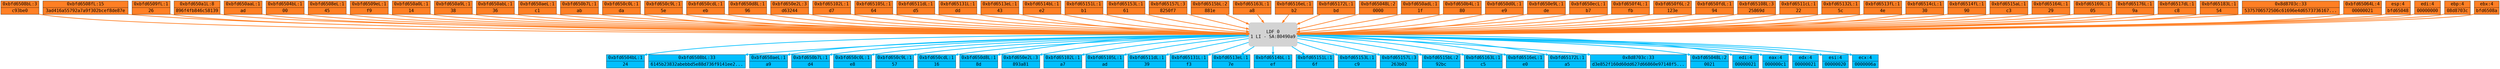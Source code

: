 digraph G {
	graph [bb="0,0,11107,306"];
	node [label="\N"];
	0	 [color=lightgrey,
		fontname=Consolas,
		fontsize=20,
		height=1.5139,
		label="LDF 0\n1 LI - SA:80490a9",
		pos="5661,153",
		shape=Mrecord,
		style=filled,
		width=3];
	59	 [fillcolor=deepskyblue1,
		fontname=Consolas,
		fontsize=20,
		height=0.84722,
		label="{0xbfd6504bL:1 | 24 }",
		pos="2777,31",
		rects="2692.5,31,2861.5,61 2692.5,1,2861.5,31",
		shape=record,
		style=filled,
		width=2.3403];
	0 -> 59	 [color=deepskyblue1,
		penwidth=3,
		pos="e,2861.5,60.163 5553,152.5 5108.8,153.93 3421.3,153.23 2871.5,61.857"];
	60	 [fillcolor=deepskyblue1,
		fontname=Consolas,
		fontsize=20,
		height=0.84722,
		label="{0xbfd6508bL:33 | 6145b23832abebbd5e88d736f9141ee2... }",
		pos="3100,31",
		rects="2880,31,3320,61 2880,1,3320,31",
		shape=record,
		style=filled,
		width=6.1111];
	0 -> 60	 [color=deepskyblue1,
		penwidth=3,
		pos="e,3318.8,61.013 5552.7,151.32 5220.2,148.49 4184.5,134.08 3330,62 3329.7,61.971 3329.3,61.941 3329,61.912"];
	61	 [fillcolor=deepskyblue1,
		fontname=Consolas,
		fontsize=20,
		height=0.84722,
		label="{0xbfd650aeL:1 | a9 }",
		pos="3423,31",
		rects="3338.5,31,3507.5,61 3338.5,1,3507.5,31",
		shape=record,
		style=filled,
		width=2.3403];
	0 -> 61	 [color=deepskyblue1,
		penwidth=3,
		pos="e,3507.5,60.124 5553,151.27 5178.2,148.14 3934.7,132.7 3517.5,61.861"];
	62	 [fillcolor=deepskyblue1,
		fontname=Consolas,
		fontsize=20,
		height=0.84722,
		label="{0xbfd650b7L:1 | d4 }",
		pos="3610,31",
		rects="3525.5,31,3694.5,61 3525.5,1,3694.5,31",
		shape=record,
		style=filled,
		width=2.3403];
	0 -> 62	 [color=deepskyblue1,
		penwidth=3,
		pos="e,3694.5,60.108 5552.9,150.76 5200.1,146.15 4083.3,126.81 3704.4,61.847"];
	63	 [fillcolor=deepskyblue1,
		fontname=Consolas,
		fontsize=20,
		height=0.84722,
		label="{0xbfd650c0L:1 | e8 }",
		pos="3796,31",
		rects="3712.5,31,3879.5,61 3712.5,1,3879.5,31",
		shape=record,
		style=filled,
		width=2.3125];
	0 -> 63	 [color=deepskyblue1,
		penwidth=3,
		pos="e,3879.6,60.091 5552.8,150.2 5222.6,144.14 4230.5,121.49 3889.5,61.866"];
	64	 [fillcolor=deepskyblue1,
		fontname=Consolas,
		fontsize=20,
		height=0.84722,
		label="{0xbfd650c9L:1 | 57 }",
		pos="3981,31",
		rects="3897.5,31,4064.5,61 3897.5,1,4064.5,31",
		shape=record,
		style=filled,
		width=2.3125];
	0 -> 64	 [color=deepskyblue1,
		penwidth=3,
		pos="e,4064.6,60.067 5552.7,149.46 5246.7,141.71 4378.5,115.68 4074.8,61.91"];
	65	 [fillcolor=deepskyblue1,
		fontname=Consolas,
		fontsize=20,
		height=0.84722,
		label="{0xbfd650cdL:1 | 16 }",
		pos="4166,31",
		rects="4082.5,31,4249.5,61 4082.5,1,4249.5,31",
		shape=record,
		style=filled,
		width=2.3125];
	0 -> 65	 [color=deepskyblue1,
		penwidth=3,
		pos="e,4249.7,60.037 5552.8,148.52 5272.4,138.96 4526,109.89 4259.7,61.898"];
	66	 [fillcolor=deepskyblue1,
		fontname=Consolas,
		fontsize=20,
		height=0.84722,
		label="{0xbfd650d8L:1 | 8d }",
		pos="4352,31",
		rects="4267.5,31,4436.5,61 4267.5,1,4436.5,31",
		shape=record,
		style=filled,
		width=2.3403];
	0 -> 66	 [color=deepskyblue1,
		penwidth=3,
		pos="e,4436.6,59.996 5552.6,152.46 5340.6,151.51 4856.7,140.26 4446.5,61.918"];
	67	 [fillcolor=deepskyblue1,
		fontname=Consolas,
		fontsize=20,
		height=0.84722,
		label="{0xbfd650e2L:3 | 893a81 }",
		pos="4539,31",
		rects="4454.5,31,4623.5,61 4454.5,1,4623.5,31",
		shape=record,
		style=filled,
		width=2.3403];
	0 -> 67	 [color=deepskyblue1,
		penwidth=3,
		pos="e,4623.6,59.942 5553,150.38 5366.3,145.87 4971.7,128.77 4633.6,61.934"];
	68	 [fillcolor=deepskyblue1,
		fontname=Consolas,
		fontsize=20,
		height=0.84722,
		label="{0xbfd65102L:1 | a7 }",
		pos="4726,31",
		rects="4641.5,31,4810.5,61 4641.5,1,4810.5,31",
		shape=record,
		style=filled,
		width=2.3403];
	0 -> 68	 [color=deepskyblue1,
		penwidth=3,
		pos="e,4810.6,59.865 5552.7,147.42 5393.5,139.12 5087.1,117.25 4820.5,61.931"];
	69	 [fillcolor=deepskyblue1,
		fontname=Consolas,
		fontsize=20,
		height=0.84722,
		label="{0xbfd65105L:1 | ad }",
		pos="4913,31",
		rects="4828.5,31,4997.5,61 4828.5,1,4997.5,31",
		shape=record,
		style=filled,
		width=2.3403];
	0 -> 69	 [color=deepskyblue1,
		penwidth=3,
		pos="e,4997.6,59.744 5552.9,142.88 5424.6,130.75 5204.2,105.84 5007.6,61.982"];
	70	 [fillcolor=deepskyblue1,
		fontname=Consolas,
		fontsize=20,
		height=0.84722,
		label="{0xbfd6511dL:1 | 39 }",
		pos="5100,31",
		rects="5015.5,31,5184.5,61 5015.5,1,5184.5,31",
		shape=record,
		style=filled,
		width=2.3403];
	0 -> 70	 [color=deepskyblue1,
		penwidth=3,
		pos="e,5184.7,59.531 5552.6,134.86 5459.9,119.33 5322.8,94.318 5194.7,62.066"];
	71	 [fillcolor=deepskyblue1,
		fontname=Consolas,
		fontsize=20,
		height=0.84722,
		label="{0xbfd65131L:1 | f3 }",
		pos="5287,31",
		rects="5202.5,31,5371.5,61 5202.5,1,5371.5,31",
		shape=record,
		style=filled,
		width=2.3403];
	0 -> 71	 [color=deepskyblue1,
		penwidth=3,
		pos="e,5371.8,59.203 5552.8,117.29 5498.6,99.892 5433.5,79.021 5381.4,62.279"];
	72	 [fillcolor=deepskyblue1,
		fontname=Consolas,
		fontsize=20,
		height=0.84722,
		label="{0xbfd6513eL:1 | 7e }",
		pos="5474,31",
		rects="5389.5,31,5558.5,61 5389.5,1,5558.5,31",
		shape=record,
		style=filled,
		width=2.3403];
	0 -> 72	 [color=deepskyblue1,
		penwidth=3,
		pos="e,5519.3,61.084 5578.2,98.842 5561.1,87.893 5543.6,76.635 5527.8,66.554"];
	73	 [fillcolor=deepskyblue1,
		fontname=Consolas,
		fontsize=20,
		height=0.84722,
		label="{0xbfd6514bL:1 | ef }",
		pos="5661,31",
		rects="5576.5,31,5745.5,61 5576.5,1,5745.5,31",
		shape=record,
		style=filled,
		width=2.3403];
	0 -> 73	 [color=deepskyblue1,
		penwidth=3,
		pos="e,5661,61.158 5661,98.667 5661,89.5 5661,80.123 5661,71.405"];
	74	 [fillcolor=deepskyblue1,
		fontname=Consolas,
		fontsize=20,
		height=0.84722,
		label="{0xbfd65151L:1 | 6f }",
		pos="5848,31",
		rects="5763.5,31,5932.5,61 5763.5,1,5932.5,31",
		shape=record,
		style=filled,
		width=2.3403];
	0 -> 74	 [color=deepskyblue1,
		penwidth=3,
		pos="e,5802.7,61.084 5743.8,98.842 5760.9,87.893 5778.4,76.635 5794.2,66.554"];
	75	 [fillcolor=deepskyblue1,
		fontname=Consolas,
		fontsize=20,
		height=0.84722,
		label="{0xbfd65153L:1 | c9 }",
		pos="6035,31",
		rects="5950.5,31,6119.5,61 5950.5,1,6119.5,31",
		shape=record,
		style=filled,
		width=2.3403];
	0 -> 75	 [color=deepskyblue1,
		penwidth=3,
		pos="e,5950.2,59.203 5769.2,117.29 5823.4,99.892 5888.5,79.021 5940.6,62.279"];
	76	 [fillcolor=deepskyblue1,
		fontname=Consolas,
		fontsize=20,
		height=0.84722,
		label="{0xbfd65157L:3 | 263b02 }",
		pos="6222,31",
		rects="6137.5,31,6306.5,61 6137.5,1,6306.5,31",
		shape=record,
		style=filled,
		width=2.3403];
	0 -> 76	 [color=deepskyblue1,
		penwidth=3,
		pos="e,6137.3,59.531 5769.4,134.86 5862.1,119.33 5999.2,94.318 6127.3,62.066"];
	77	 [fillcolor=deepskyblue1,
		fontname=Consolas,
		fontsize=20,
		height=0.84722,
		label="{0xbfd6515bL:2 | 92bc }",
		pos="6409,31",
		rects="6324.5,31,6493.5,61 6324.5,1,6493.5,31",
		shape=record,
		style=filled,
		width=2.3403];
	0 -> 77	 [color=deepskyblue1,
		penwidth=3,
		pos="e,6324.4,59.744 5769.1,142.88 5897.4,130.75 6117.8,105.84 6314.4,61.982"];
	78	 [fillcolor=deepskyblue1,
		fontname=Consolas,
		fontsize=20,
		height=0.84722,
		label="{0xbfd65163L:1 | c5 }",
		pos="6596,31",
		rects="6511.5,31,6680.5,61 6511.5,1,6680.5,31",
		shape=record,
		style=filled,
		width=2.3403];
	0 -> 78	 [color=deepskyblue1,
		penwidth=3,
		pos="e,6511.4,59.865 5769.3,147.42 5928.5,139.12 6234.9,117.25 6501.5,61.931"];
	79	 [fillcolor=deepskyblue1,
		fontname=Consolas,
		fontsize=20,
		height=0.84722,
		label="{0xbfd6516eL:1 | e0 }",
		pos="6783,31",
		rects="6698.5,31,6867.5,61 6698.5,1,6867.5,31",
		shape=record,
		style=filled,
		width=2.3403];
	0 -> 79	 [color=deepskyblue1,
		penwidth=3,
		pos="e,6698.4,59.942 5769,150.38 5955.7,145.87 6350.3,128.77 6688.4,61.934"];
	80	 [fillcolor=deepskyblue1,
		fontname=Consolas,
		fontsize=20,
		height=0.84722,
		label="{0xbfd65172L:1 | a5 }",
		pos="6970,31",
		rects="6885.5,31,7054.5,61 6885.5,1,7054.5,31",
		shape=record,
		style=filled,
		width=2.3403];
	0 -> 80	 [color=deepskyblue1,
		penwidth=3,
		pos="e,6885.4,59.996 5769.4,152.46 5981.4,151.51 6465.3,140.26 6875.5,61.918"];
	81	 [fillcolor=deepskyblue1,
		fontname=Consolas,
		fontsize=20,
		height=0.84722,
		label="{0x8d8703c:33 | d3e852f160d60dd627d66860e97148f5... }",
		pos="7290,31",
		rects="7073,31,7507,61 7073,1,7507,31",
		shape=record,
		style=filled,
		width=6.0278];
	0 -> 81	 [color=deepskyblue1,
		penwidth=3,
		pos="e,7072.9,61.009 5769.4,147.53 6003.5,137.34 6573.9,109.57 7062.8,61.995"];
	82	 [fillcolor=deepskyblue1,
		fontname=Consolas,
		fontsize=20,
		height=0.84722,
		label="{0xbfd65048L:2 | 0021 }",
		pos="7610,31",
		rects="7525.5,31,7694.5,61 7525.5,1,7694.5,31",
		shape=record,
		style=filled,
		width=2.3403];
	0 -> 82	 [color=deepskyblue1,
		penwidth=3,
		pos="e,7525.5,60.098 5769.1,150.45 6109.5,144.98 7157.5,123.6 7515.6,61.844"];
	83	 [fillcolor=deepskyblue1,
		fontname=Consolas,
		fontsize=20,
		height=0.84722,
		label="{edi:4 | 00000021 }",
		pos="7772,31",
		rects="7712.5,31,7831.5,61 7712.5,1,7831.5,31",
		shape=record,
		style=filled,
		width=1.6458];
	0 -> 83	 [color=deepskyblue1,
		penwidth=3,
		pos="e,7712.2,59.519 5769.2,152.42 6132.9,153.02 7309.8,148.24 7702.3,61.773"];
	84	 [fillcolor=deepskyblue1,
		fontname=Consolas,
		fontsize=20,
		height=0.84722,
		label="{eax:4 | 000000c1 }",
		pos="7908,31",
		rects="7849.5,31,7966.5,61 7849.5,1,7966.5,31",
		shape=record,
		style=filled,
		width=1.6181];
	0 -> 84	 [color=deepskyblue1,
		penwidth=3,
		pos="e,7849.5,59.414 5769.3,149.89 6175.1,141.68 7595.2,109.97 7839.4,61.583"];
	85	 [fillcolor=deepskyblue1,
		fontname=Consolas,
		fontsize=20,
		height=0.84722,
		label="{edx:4 | 00000021 }",
		pos="8044,31",
		rects="7984.5,31,8103.5,61 7984.5,1,8103.5,31",
		shape=record,
		style=filled,
		width=1.6458];
	0 -> 85	 [color=deepskyblue1,
		penwidth=3,
		pos="e,7984.2,59.539 5769.3,150.14 6191.6,142.58 7716.4,112.2 7974.2,61.652"];
	86	 [fillcolor=deepskyblue1,
		fontname=Consolas,
		fontsize=20,
		height=0.84722,
		label="{esi:4 | 00000020 }",
		pos="8181,31",
		rects="8121.5,31,8240.5,61 8121.5,1,8240.5,31",
		shape=record,
		style=filled,
		width=1.6458];
	0 -> 86	 [color=deepskyblue1,
		penwidth=3,
		pos="e,8121.2,59.547 5769.3,150.4 6207.6,143.58 7839.8,115.01 8111.4,61.619"];
	87	 [fillcolor=deepskyblue1,
		fontname=Consolas,
		fontsize=20,
		height=0.84722,
		label="{ecx:4 | 0000006a }",
		pos="8318,31",
		rects="8258.5,31,8377.5,61 8258.5,1,8377.5,31",
		shape=record,
		style=filled,
		width=1.6458];
	0 -> 87	 [color=deepskyblue1,
		penwidth=3,
		pos="e,8258.2,59.554 5769,150.62 6222.6,144.53 7961.8,117.86 8248.3,61.652"];
	1	 [fillcolor=chocolate1,
		fontname=Consolas,
		fontsize=20,
		height=0.84722,
		label="{0xbfd6508bL:3 | c93be0 }",
		pos="84,275",
		rects="-0.5,275,168.5,305 -0.5,245,168.5,275",
		shape=record,
		style=filled,
		width=2.3403];
	1 -> 0	 [color=chocolate1,
		penwidth=3,
		pos="e,5552.9,153.86 168.64,245.56 171.45,244.98 174.24,244.46 177,244 722.54,153.59 4793.4,153.15 5542.7,153.85",
		width=5];
	2	 [fillcolor=chocolate1,
		fontname=Consolas,
		fontsize=20,
		height=0.84722,
		label="{0xbfd6508fL:15 | 3ad416a55792a7a9f302bcef8de87e }",
		pos="380,275",
		rects="186.5,275,573.5,305 186.5,245,573.5,275",
		shape=record,
		style=filled,
		width=5.3681];
	2 -> 0	 [color=chocolate1,
		penwidth=3,
		pos="e,5552.9,154.02 571.72,244.99 575.51,244.64 579.27,244.31 583,244 1592.1,160.84 4877.5,154.46 5542.8,154.02",
		width=5];
	3	 [fillcolor=chocolate1,
		fontname=Consolas,
		fontsize=20,
		height=0.84722,
		label="{0xbfd6509fL:1 | 26 }",
		pos="674,275",
		rects="592,275,756,305 592,245,756,275",
		shape=record,
		style=filled,
		width=2.2778];
	3 -> 0	 [color=chocolate1,
		penwidth=3,
		pos="e,5552.8,154.05 756.06,245.73 759.06,245.08 762.05,244.5 765,244 1248.7,161.75 4841.8,154.65 5542.7,154.05",
		width=5];
	4	 [fillcolor=chocolate1,
		fontname=Consolas,
		fontsize=20,
		height=0.84722,
		label="{0xbfd650a1L:8 | 896f4fb846c58139 }",
		pos="879,275",
		rects="774.5,275,983.5,305 774.5,245,983.5,275",
		shape=record,
		style=filled,
		width=2.8958];
	4 -> 0	 [color=chocolate1,
		penwidth=3,
		pos="e,5552.9,154.54 983.79,245.42 986.88,244.9 989.96,244.42 993,244 1455.1,179.68 4862.1,158.26 5542.8,154.6",
		width=5];
	5	 [fillcolor=chocolate1,
		fontname=Consolas,
		fontsize=20,
		height=0.84722,
		label="{0xbfd650aaL:1 | ad }",
		pos="1086,275",
		rects="1001.5,275,1170.5,305 1001.5,245,1170.5,275",
		shape=record,
		style=filled,
		width=2.3403];
	5 -> 0	 [color=chocolate1,
		penwidth=3,
		pos="e,5552.8,154.31 1170.5,245.79 1173.7,245.12 1176.9,244.52 1180,244 1620.8,170.83 4877.9,156.51 5542.7,154.34",
		width=5];
	6	 [fillcolor=chocolate1,
		fontname=Consolas,
		fontsize=20,
		height=0.84722,
		label="{0xbfd6504bL:1 | 00 }",
		pos="1273,275",
		rects="1188.5,275,1357.5,305 1188.5,245,1357.5,275",
		shape=record,
		style=filled,
		width=2.3403];
	6 -> 0	 [color=chocolate1,
		penwidth=3,
		pos="e,5552.8,154.41 1357.5,245.79 1360.7,245.12 1363.9,244.52 1367,244 1788.2,173.88 4893.9,157.19 5542.5,154.45",
		width=5];
	7	 [fillcolor=chocolate1,
		fontname=Consolas,
		fontsize=20,
		height=0.84722,
		label="{0xbfd6508eL:1 | 45 }",
		pos="1460,275",
		rects="1375.5,275,1544.5,305 1375.5,245,1544.5,275",
		shape=record,
		style=filled,
		width=2.3403];
	7 -> 0	 [color=chocolate1,
		penwidth=3,
		pos="e,5552.6,154.52 1544.5,245.79 1547.7,245.12 1550.9,244.52 1554,244 1955.8,176.93 4911.2,157.89 5542.5,154.57",
		width=5];
	8	 [fillcolor=chocolate1,
		fontname=Consolas,
		fontsize=20,
		height=0.84722,
		label="{0xbfd6509eL:1 | f9 }",
		pos="1647,275",
		rects="1562.5,275,1731.5,305 1562.5,245,1731.5,275",
		shape=record,
		style=filled,
		width=2.3403];
	8 -> 0	 [color=chocolate1,
		penwidth=3,
		pos="e,5552.7,154.64 1731.5,245.8 1734.7,245.13 1737.9,244.52 1741,244 2123.3,179.97 4928.6,158.63 5542.5,154.71",
		width=5];
	9	 [fillcolor=chocolate1,
		fontname=Consolas,
		fontsize=20,
		height=0.84722,
		label="{0xbfd650a0L:1 | 14 }",
		pos="1834,275",
		rects="1749.5,275,1918.5,305 1749.5,245,1918.5,275",
		shape=record,
		style=filled,
		width=2.3403];
	9 -> 0	 [color=chocolate1,
		penwidth=3,
		pos="e,5552.7,154.77 1918.5,245.8 1921.7,245.13 1924.9,244.53 1928,244 2290.9,183.01 4946.2,159.41 5542.4,154.85",
		width=5];
	10	 [fillcolor=chocolate1,
		fontname=Consolas,
		fontsize=20,
		height=0.84722,
		label="{0xbfd650a9L:1 | 38 }",
		pos="2021,275",
		rects="1936.5,275,2105.5,305 1936.5,245,2105.5,275",
		shape=record,
		style=filled,
		width=2.3403];
	10 -> 0	 [color=chocolate1,
		penwidth=3,
		pos="e,5552.7,154.92 2105.5,245.81 2108.7,245.13 2111.9,244.53 2115,244 2458.5,186.04 4965.5,160.22 5542.7,155.01",
		width=5];
	11	 [fillcolor=chocolate1,
		fontname=Consolas,
		fontsize=20,
		height=0.84722,
		label="{0xbfd650abL:1 | 36 }",
		pos="2208,275",
		rects="2123.5,275,2292.5,305 2123.5,245,2292.5,275",
		shape=record,
		style=filled,
		width=2.3403];
	11 -> 0	 [color=chocolate1,
		penwidth=3,
		pos="e,5552.7,155.09 2292.5,245.81 2295.7,245.14 2298.9,244.53 2302,244 2626.1,189.07 4984.1,161.09 5542.6,155.19",
		width=5];
	12	 [fillcolor=chocolate1,
		fontname=Consolas,
		fontsize=20,
		height=0.84722,
		label="{0xbfd650aeL:1 | c1 }",
		pos="2395,275",
		rects="2310.5,275,2479.5,305 2310.5,245,2479.5,275",
		shape=record,
		style=filled,
		width=2.3403];
	12 -> 0	 [color=chocolate1,
		penwidth=3,
		pos="e,5552.7,155.27 2479.5,245.82 2482.7,245.14 2485.9,244.53 2489,244 2793.8,192.1 5003.5,162.01 5542.6,155.39",
		width=5];
	13	 [fillcolor=chocolate1,
		fontname=Consolas,
		fontsize=20,
		height=0.84722,
		label="{0xbfd650b7L:1 | ab }",
		pos="2582,275",
		rects="2497.5,275,2666.5,305 2497.5,245,2666.5,275",
		shape=record,
		style=filled,
		width=2.3403];
	13 -> 0	 [color=chocolate1,
		penwidth=3,
		pos="e,5552.9,155.47 2666.5,245.83 2669.7,245.15 2672.9,244.53 2676,244 2961.6,195.12 5024,162.99 5542.8,155.62",
		width=5];
	14	 [fillcolor=chocolate1,
		fontname=Consolas,
		fontsize=20,
		height=0.84722,
		label="{0xbfd650c0L:1 | da }",
		pos="2768,275",
		rects="2684.5,275,2851.5,305 2684.5,245,2851.5,275",
		shape=record,
		style=filled,
		width=2.3125];
	14 -> 0	 [color=chocolate1,
		penwidth=3,
		pos="e,5553,153.44 2851.6,245.84 2854.8,245.15 2857.9,244.54 2861,244 3388.5,152.31 5080,151.77 5542.9,153.41",
		width=5];
	15	 [fillcolor=chocolate1,
		fontname=Consolas,
		fontsize=20,
		height=0.84722,
		label="{0xbfd650c9L:1 | 5e }",
		pos="2953,275",
		rects="2869.5,275,3036.5,305 2869.5,245,3036.5,275",
		shape=record,
		style=filled,
		width=2.3125];
	15 -> 0	 [color=chocolate1,
		penwidth=3,
		pos="e,5552.9,153.73 3036.6,245.84 3039.8,245.16 3042.9,244.54 3046,244 3535.6,158.33 5099.1,153.36 5542.6,153.72",
		width=5];
	16	 [fillcolor=chocolate1,
		fontname=Consolas,
		fontsize=20,
		height=0.84722,
		label="{0xbfd650cdL:1 | eb }",
		pos="3138,275",
		rects="3054.5,275,3221.5,305 3054.5,245,3221.5,275",
		shape=record,
		style=filled,
		width=2.3125];
	16 -> 0	 [color=chocolate1,
		penwidth=3,
		pos="e,5553,154.06 3221.6,245.85 3224.8,245.17 3227.9,244.54 3231,244 3683,164.31 5120,155.06 5542.9,154.09",
		width=5];
	17	 [fillcolor=chocolate1,
		fontname=Consolas,
		fontsize=20,
		height=0.84722,
		label="{0xbfd650d8L:1 | 96 }",
		pos="3324,275",
		rects="3239.5,275,3408.5,305 3239.5,245,3408.5,275",
		shape=record,
		style=filled,
		width=2.3403];
	17 -> 0	 [color=chocolate1,
		penwidth=3,
		pos="e,5552.7,154.5 3408.5,245.87 3411.7,245.18 3414.9,244.55 3418,244 3831.9,171.02 5140.8,157.13 5542.5,154.56",
		width=5];
	18	 [fillcolor=chocolate1,
		fontname=Consolas,
		fontsize=20,
		height=0.84722,
		label="{0xbfd650e2L:3 | d63244 }",
		pos="3511,275",
		rects="3426.5,275,3595.5,305 3426.5,245,3595.5,275",
		shape=record,
		style=filled,
		width=2.3403];
	18 -> 0	 [color=chocolate1,
		penwidth=3,
		pos="e,5553,154.96 3595.5,245.88 3598.7,245.19 3601.9,244.56 3605,244 3981.1,176.98 5163.7,159.13 5542.8,155.06",
		width=5];
	19	 [fillcolor=chocolate1,
		fontname=Consolas,
		fontsize=20,
		height=0.84722,
		label="{0xbfd65102L:1 | d7 }",
		pos="3698,275",
		rects="3613.5,275,3782.5,305 3613.5,245,3782.5,275",
		shape=record,
		style=filled,
		width=2.3403];
	19 -> 0	 [color=chocolate1,
		penwidth=3,
		pos="e,5553,155.51 3782.5,245.9 3785.7,245.2 3788.9,244.56 3792,244 4130.4,182.93 5187.4,161.32 5542.9,155.67",
		width=5];
	20	 [fillcolor=chocolate1,
		fontname=Consolas,
		fontsize=20,
		height=0.84722,
		label="{0xbfd65105L:1 | 64 }",
		pos="3885,275",
		rects="3800.5,275,3969.5,305 3800.5,245,3969.5,275",
		shape=record,
		style=filled,
		width=2.3403];
	20 -> 0	 [color=chocolate1,
		penwidth=3,
		pos="e,5552.9,156.18 3969.5,245.92 3972.7,245.22 3975.9,244.57 3979,244 4279.8,188.89 5211.8,163.76 5542.8,156.4",
		width=5];
	21	 [fillcolor=chocolate1,
		fontname=Consolas,
		fontsize=20,
		height=0.84722,
		label="{0xbfd6511dL:1 | d5 }",
		pos="4072,275",
		rects="3987.5,275,4156.5,305 3987.5,245,4156.5,275",
		shape=record,
		style=filled,
		width=2.3403];
	21 -> 0	 [color=chocolate1,
		penwidth=3,
		pos="e,5552.9,157.02 4156.6,245.95 4159.7,245.24 4162.9,244.58 4166,244 4429.4,194.84 5237.6,166.5 5542.7,157.32",
		width=5];
	22	 [fillcolor=chocolate1,
		fontname=Consolas,
		fontsize=20,
		height=0.84722,
		label="{0xbfd65131L:1 | dd }",
		pos="4259,275",
		rects="4174.5,275,4343.5,305 4174.5,245,4343.5,275",
		shape=record,
		style=filled,
		width=2.3403];
	22 -> 0	 [color=chocolate1,
		penwidth=3,
		pos="e,5552.7,158.1 4343.6,245.98 4346.7,245.26 4349.9,244.59 4353,244 4579.2,200.77 5265.2,169.65 5542.6,158.5",
		width=5];
	23	 [fillcolor=chocolate1,
		fontname=Consolas,
		fontsize=20,
		height=0.84722,
		label="{0xbfd6513eL:1 | 43 }",
		pos="4446,275",
		rects="4361.5,275,4530.5,305 4361.5,245,4530.5,275",
		shape=record,
		style=filled,
		width=2.3403];
	23 -> 0	 [color=chocolate1,
		penwidth=3,
		pos="e,5552.8,154.5 4530.6,246.03 4533.7,245.29 4536.9,244.61 4540,244 4900.5,172.97 5336.8,157.74 5542.6,154.65",
		width=5];
	24	 [fillcolor=chocolate1,
		fontname=Consolas,
		fontsize=20,
		height=0.84722,
		label="{0xbfd6514bL:1 | e2 }",
		pos="4633,275",
		rects="4548.5,275,4717.5,305 4548.5,245,4717.5,275",
		shape=record,
		style=filled,
		width=2.3403];
	24 -> 0	 [color=chocolate1,
		penwidth=3,
		pos="e,5552.7,156.97 4717.6,246.09 4720.7,245.34 4723.9,244.64 4727,244 5016.2,184.62 5364,164.21 5542.5,157.35",
		width=5];
	25	 [fillcolor=chocolate1,
		fontname=Consolas,
		fontsize=20,
		height=0.84722,
		label="{0xbfd65151L:1 | b1 }",
		pos="4820,275",
		rects="4735.5,275,4904.5,305 4735.5,245,4904.5,275",
		shape=record,
		style=filled,
		width=2.3403];
	25 -> 0	 [color=chocolate1,
		penwidth=3,
		pos="e,5552.9,160.59 4904.6,246.19 4907.8,245.41 4910.9,244.67 4914,244 5133.3,196.25 5394.7,172.06 5542.9,161.31",
		width=5];
	26	 [fillcolor=chocolate1,
		fontname=Consolas,
		fontsize=20,
		height=0.84722,
		label="{0xbfd65153L:1 | 61 }",
		pos="5007,275",
		rects="4922.5,275,5091.5,305 4922.5,245,5091.5,275",
		shape=record,
		style=filled,
		width=2.3403];
	26 -> 0	 [color=chocolate1,
		penwidth=3,
		pos="e,5553,166.49 5091.6,246.35 5094.8,245.52 5097.9,244.74 5101,244 5251.7,208.05 5428.8,182.29 5542.8,167.77",
		width=5];
	27	 [fillcolor=chocolate1,
		fontname=Consolas,
		fontsize=20,
		height=0.84722,
		label="{0xbfd65157L:3 | 8250f7 }",
		pos="5194,275",
		rects="5109.5,275,5278.5,305 5109.5,245,5278.5,275",
		shape=record,
		style=filled,
		width=2.3403];
	27 -> 0	 [color=chocolate1,
		penwidth=3,
		pos="e,5552.7,177.95 5278.7,246.65 5281.8,245.74 5284.9,244.85 5288,244 5372.7,220.29 5469.3,197.09 5543,180.19",
		width=5];
	28	 [fillcolor=chocolate1,
		fontname=Consolas,
		fontsize=20,
		height=0.84722,
		label="{0xbfd6515bL:2 | 881e }",
		pos="5381,275",
		rects="5296.5,275,5465.5,305 5296.5,245,5465.5,275",
		shape=record,
		style=filled,
		width=2.3403];
	28 -> 0	 [color=chocolate1,
		penwidth=3,
		pos="e,5552.9,200.33 5448.8,244.95 5477.2,232.77 5511.1,218.24 5543.4,204.41",
		width=5];
	29	 [fillcolor=chocolate1,
		fontname=Consolas,
		fontsize=20,
		height=0.84722,
		label="{0xbfd65163L:1 | a8 }",
		pos="5568,275",
		rects="5483.5,275,5652.5,305 5483.5,245,5652.5,275",
		shape=record,
		style=filled,
		width=2.3403];
	29 -> 0	 [color=chocolate1,
		penwidth=3,
		pos="e,5619.8,207.17 5590.5,244.95 5597.5,235.89 5605.6,225.52 5613.6,215.12",
		width=5];
	30	 [fillcolor=chocolate1,
		fontname=Consolas,
		fontsize=20,
		height=0.84722,
		label="{0xbfd6516eL:1 | b2 }",
		pos="5755,275",
		rects="5670.5,275,5839.5,305 5670.5,245,5839.5,275",
		shape=record,
		style=filled,
		width=2.3403];
	30 -> 0	 [color=chocolate1,
		penwidth=3,
		pos="e,5702.6,207.17 5732.2,244.95 5725.1,235.89 5717,225.52 5708.9,215.12",
		width=5];
	31	 [fillcolor=chocolate1,
		fontname=Consolas,
		fontsize=20,
		height=0.84722,
		label="{0xbfd65172L:1 | bd }",
		pos="5942,275",
		rects="5857.5,275,6026.5,305 5857.5,245,6026.5,275",
		shape=record,
		style=filled,
		width=2.3403];
	31 -> 0	 [color=chocolate1,
		penwidth=3,
		pos="e,5769.2,200.22 5874,244.95 5845.4,232.74 5811.2,218.16 5778.8,204.3",
		width=5];
	32	 [fillcolor=chocolate1,
		fontname=Consolas,
		fontsize=20,
		height=0.84722,
		label="{0xbfd65048L:2 | 0000 }",
		pos="6129,275",
		rects="6044.5,275,6213.5,305 6044.5,245,6213.5,275",
		shape=record,
		style=filled,
		width=2.3403];
	32 -> 0	 [color=chocolate1,
		penwidth=3,
		pos="e,5769.1,177.83 6044.3,246.65 6041.2,245.74 6038.1,244.85 6035,244 5949.9,220.21 5852.9,196.98 5779,180.07",
		width=5];
	33	 [fillcolor=chocolate1,
		fontname=Consolas,
		fontsize=20,
		height=0.84722,
		label="{0xbfd650adL:1 | 1f }",
		pos="6316,275",
		rects="6231.5,275,6400.5,305 6231.5,245,6400.5,275",
		shape=record,
		style=filled,
		width=2.3403];
	33 -> 0	 [color=chocolate1,
		penwidth=3,
		pos="e,5769.2,166.47 6231.4,246.34 6228.2,245.52 6225.1,244.73 6222,244 6071,208 5893.6,182.25 5779.4,167.75",
		width=5];
	34	 [fillcolor=chocolate1,
		fontname=Consolas,
		fontsize=20,
		height=0.84722,
		label="{0xbfd650b4L:1 | 80 }",
		pos="6503,275",
		rects="6418.5,275,6587.5,305 6418.5,245,6587.5,275",
		shape=record,
		style=filled,
		width=2.3403];
	34 -> 0	 [color=chocolate1,
		penwidth=3,
		pos="e,5769.2,160.57 6418.4,246.19 6415.2,245.41 6412.1,244.67 6409,244 6189.4,196.2 5927.7,172.03 5779.3,161.29",
		width=5];
	35	 [fillcolor=chocolate1,
		fontname=Consolas,
		fontsize=20,
		height=0.84722,
		label="{0xbfd650d0L:1 | e9 }",
		pos="6690,275",
		rects="6605.5,275,6774.5,305 6605.5,245,6774.5,275",
		shape=record,
		style=filled,
		width=2.3403];
	35 -> 0	 [color=chocolate1,
		penwidth=3,
		pos="e,5769,156.94 6605.4,246.09 6602.3,245.34 6599.1,244.64 6596,244 6306.3,184.54 5957.8,164.16 5779.2,157.33",
		width=5];
	36	 [fillcolor=chocolate1,
		fontname=Consolas,
		fontsize=20,
		height=0.84722,
		label="{0xbfd650e9L:1 | de }",
		pos="6877,275",
		rects="6792.5,275,6961.5,305 6792.5,245,6961.5,275",
		shape=record,
		style=filled,
		width=2.3403];
	36 -> 0	 [color=chocolate1,
		penwidth=3,
		pos="e,5769.3,154.49 6792.4,246.03 6789.3,245.29 6786.1,244.61 6783,244 6422.2,172.92 5985.5,157.71 5779.5,154.64",
		width=5];
	37	 [fillcolor=chocolate1,
		fontname=Consolas,
		fontsize=20,
		height=0.84722,
		label="{0xbfd650ecL:1 | b7 }",
		pos="7063,275",
		rects="6979.5,275,7146.5,305 6979.5,245,7146.5,275",
		shape=record,
		style=filled,
		width=2.3125];
	37 -> 0	 [color=chocolate1,
		penwidth=3,
		pos="e,5769.4,158.05 6979.3,245.98 6976.2,245.26 6973.1,244.59 6970,244 6743.7,200.39 6057.1,169.49 5779.5,158.45",
		width=5];
	38	 [fillcolor=chocolate1,
		fontname=Consolas,
		fontsize=20,
		height=0.84722,
		label="{0xbfd650f4L:1 | fb }",
		pos="7247,275",
		rects="7165,275,7329,305 7165,245,7329,275",
		shape=record,
		style=filled,
		width=2.2778];
	38 -> 0	 [color=chocolate1,
		penwidth=3,
		pos="e,5769.3,156.94 7164.8,246.06 7161.5,245.3 7158.2,244.61 7155,244 6892,194.05 6084.6,166.21 5779.5,157.24",
		width=5];
	39	 [fillcolor=chocolate1,
		fontname=Consolas,
		fontsize=20,
		height=0.84722,
		label="{0xbfd650f6L:2 | 123e }",
		pos="7429,275",
		rects="7347,275,7511,305 7347,245,7511,275",
		shape=record,
		style=filled,
		width=2.2778];
	39 -> 0	 [color=chocolate1,
		penwidth=3,
		pos="e,5769.1,156.07 7346.9,245.86 7343.9,245.18 7340.9,244.55 7338,244 7038.5,187.62 6109.6,163.3 5779.1,156.28",
		width=5];
	40	 [fillcolor=chocolate1,
		fontname=Consolas,
		fontsize=20,
		height=0.84722,
		label="{0xbfd650fdL:1 | 94 }",
		pos="7611,275",
		rects="7529,275,7693,305 7529,245,7693,275",
		shape=record,
		style=filled,
		width=2.2778];
	40 -> 0	 [color=chocolate1,
		penwidth=3,
		pos="e,5769.1,155.41 7528.9,245.84 7525.9,245.16 7522.9,244.55 7520,244 7183.9,181.65 6133.4,160.89 5779.1,155.56",
		width=5];
	41	 [fillcolor=chocolate1,
		fontname=Consolas,
		fontsize=20,
		height=0.84722,
		label="{0xbfd65108L:3 | 25869d }",
		pos="7796,275",
		rects="7711.5,275,7880.5,305 7711.5,245,7880.5,275",
		shape=record,
		style=filled,
		width=2.3403];
	41 -> 0	 [color=chocolate1,
		penwidth=3,
		pos="e,5769.2,155 7711.5,245.88 7708.3,245.19 7705.1,244.56 7702,244 7328.9,177.46 6156.7,159.3 5779.3,155.11",
		width=5];
	42	 [fillcolor=chocolate1,
		fontname=Consolas,
		fontsize=20,
		height=0.84722,
		label="{0xbfd6511cL:1 | 22 }",
		pos="7982,275",
		rects="7898.5,275,8065.5,305 7898.5,245,8065.5,275",
		shape=record,
		style=filled,
		width=2.3125];
	42 -> 0	 [color=chocolate1,
		penwidth=3,
		pos="e,5769.2,154.49 7898.4,245.87 7895.2,245.18 7892.1,244.55 7889,244 7478.2,170.85 6179.3,157.08 5779.4,154.55",
		width=5];
	43	 [fillcolor=chocolate1,
		fontname=Consolas,
		fontsize=20,
		height=0.84722,
		label="{0xbfd65132L:1 | 5c }",
		pos="8168,275",
		rects="8083.5,275,8252.5,305 8083.5,245,8252.5,275",
		shape=record,
		style=filled,
		width=2.3403];
	43 -> 0	 [color=chocolate1,
		penwidth=3,
		pos="e,5769.3,154.14 8083.5,245.86 8080.3,245.17 8077.1,244.55 8074,244 7625.5,165.57 6200.6,155.44 5779.4,154.17",
		width=5];
	44	 [fillcolor=chocolate1,
		fontname=Consolas,
		fontsize=20,
		height=0.84722,
		label="{0xbfd6513fL:1 | 4e }",
		pos="8353,275",
		rects="8271,275,8435,305 8271,245,8435,275",
		shape=record,
		style=filled,
		width=2.2778];
	44 -> 0	 [color=chocolate1,
		penwidth=3,
		pos="e,5769.2,153.71 8270.8,245.96 8267.5,245.23 8264.2,244.57 8261,244 7774.6,158.05 6221.5,153.27 5779.4,153.7",
		width=5];
	45	 [fillcolor=chocolate1,
		fontname=Consolas,
		fontsize=20,
		height=0.84722,
		label="{0xbfd6514cL:1 | 30 }",
		pos="8537,275",
		rects="8453.5,275,8620.5,305 8453.5,245,8620.5,275",
		shape=record,
		style=filled,
		width=2.3125];
	45 -> 0	 [color=chocolate1,
		penwidth=3,
		pos="e,5769.1,153.47 8453.4,245.84 8450.2,245.15 8447.1,244.54 8444,244 7920,152.87 6240.4,151.91 5779.1,153.44",
		width=5];
	46	 [fillcolor=chocolate1,
		fontname=Consolas,
		fontsize=20,
		height=0.84722,
		label="{0xbfd6514fL:1 | 90 }",
		pos="8721,275",
		rects="8639,275,8803,305 8639,245,8803,275",
		shape=record,
		style=filled,
		width=2.2778];
	46 -> 0	 [color=chocolate1,
		penwidth=3,
		pos="e,5769.3,155.46 8638.8,245.94 8635.5,245.21 8632.2,244.56 8629,244 8345.4,194.51 6296.7,162.86 5779.4,155.6",
		width=5];
	47	 [fillcolor=chocolate1,
		fontname=Consolas,
		fontsize=20,
		height=0.84722,
		label="{0xbfd6515aL:1 | c3 }",
		pos="8906,275",
		rects="8821.5,275,8990.5,305 8821.5,245,8990.5,275",
		shape=record,
		style=filled,
		width=2.3403];
	47 -> 0	 [color=chocolate1,
		penwidth=3,
		pos="e,5769.4,155.29 8821.5,245.82 8818.3,245.14 8815.1,244.53 8812,244 8509.4,192.44 6316.6,162.12 5779.5,155.42",
		width=5];
	48	 [fillcolor=chocolate1,
		fontname=Consolas,
		fontsize=20,
		height=0.84722,
		label="{0xbfd65164L:1 | 29 }",
		pos="9093,275",
		rects="9008.5,275,9177.5,305 9008.5,245,9177.5,275",
		shape=record,
		style=filled,
		width=2.3403];
	48 -> 0	 [color=chocolate1,
		penwidth=3,
		pos="e,5769.1,155.1 9008.5,245.82 9005.3,245.14 9002.1,244.53 8999,244 8677,189.4 6335,161.18 5779.1,155.21",
		width=5];
	49	 [fillcolor=chocolate1,
		fontname=Consolas,
		fontsize=20,
		height=0.84722,
		label="{0xbfd65169L:1 | 05 }",
		pos="9280,275",
		rects="9195.5,275,9364.5,305 9195.5,245,9364.5,275",
		shape=record,
		style=filled,
		width=2.3403];
	49 -> 0	 [color=chocolate1,
		penwidth=3,
		pos="e,5769.1,154.94 9195.5,245.81 9192.3,245.14 9189.1,244.53 9186,244 8844.7,186.38 6355,160.32 5779.5,155.03",
		width=5];
	50	 [fillcolor=chocolate1,
		fontname=Consolas,
		fontsize=20,
		height=0.84722,
		label="{0xbfd65176L:1 | 9a }",
		pos="9467,275",
		rects="9382.5,275,9551.5,305 9382.5,245,9551.5,275",
		shape=record,
		style=filled,
		width=2.3403];
	50 -> 0	 [color=chocolate1,
		penwidth=3,
		pos="e,5769.1,154.79 9382.5,245.8 9379.3,245.13 9376.1,244.53 9373,244 9012.3,183.35 6373.2,159.5 5779.4,154.87",
		width=5];
	51	 [fillcolor=chocolate1,
		fontname=Consolas,
		fontsize=20,
		height=0.84722,
		label="{0xbfd6517dL:1 | c8 }",
		pos="9654,275",
		rects="9569.5,275,9738.5,305 9569.5,245,9738.5,275",
		shape=record,
		style=filled,
		width=2.3403];
	51 -> 0	 [color=chocolate1,
		penwidth=3,
		pos="e,5769.2,154.65 9569.5,245.8 9566.3,245.13 9563.1,244.52 9560,244 9179.8,180.31 6391,158.71 5779.4,154.72",
		width=5];
	52	 [fillcolor=chocolate1,
		fontname=Consolas,
		fontsize=20,
		height=0.84722,
		label="{0xbfd65183L:1 | 54 }",
		pos="9841,275",
		rects="9756.5,275,9925.5,305 9756.5,245,9925.5,275",
		shape=record,
		style=filled,
		width=2.3403];
	52 -> 0	 [color=chocolate1,
		penwidth=3,
		pos="e,5769.4,154.53 9756.5,245.8 9753.3,245.13 9750.1,244.52 9747,244 9347.5,177.28 6410,157.98 5779.8,154.59",
		width=5];
	53	 [fillcolor=chocolate1,
		fontname=Consolas,
		fontsize=20,
		height=0.84722,
		label="{0x8d8703c:33 | 5375706572506c61696e4d6573736167... }",
		pos="10165,275",
		rects="9943.5,275,10386,305 9943.5,245,10386,275",
		shape=record,
		style=filled,
		width=6.1458];
	53 -> 0	 [color=chocolate1,
		penwidth=3,
		pos="e,5769.1,154.69 9946.2,244.97 9942.1,244.63 9938,244.3 9934,244 9093.6,180.76 6380.2,158.89 5779.5,154.76",
		width=5];
	54	 [fillcolor=chocolate1,
		fontname=Consolas,
		fontsize=20,
		height=0.84722,
		label="{0xbfd65064L:4 | 00000021 }",
		pos="10489,275",
		rects="10404,275,10574,305 10404,245,10574,275",
		shape=record,
		style=filled,
		width=2.3403];
	54 -> 0	 [color=chocolate1,
		penwidth=3,
		pos="e,5769.1,154.18 10404,245.78 10401,245.12 10398,244.52 10395,244 9927.8,166.7 6466,155.64 5779.2,154.2",
		width=5];
	55	 [fillcolor=chocolate1,
		fontname=Consolas,
		fontsize=20,
		height=0.84722,
		label="{esp:4 | bfd65048 }",
		pos="10648,275",
		rects="10592,275,10704,305 10592,245,10704,275",
		shape=record,
		style=filled,
		width=1.5625];
	55 -> 0	 [color=chocolate1,
		penwidth=3,
		pos="e,5769.1,154.73 10591,246.5 10588,245.54 10585,244.69 10582,244 10341,189.41 6505.9,159.92 5779.3,154.8",
		width=5];
	56	 [fillcolor=chocolate1,
		fontname=Consolas,
		fontsize=20,
		height=0.84722,
		label="{edi:4 | 00000000 }",
		pos="10782,275",
		rects="10722,275,10842,305 10722,245,10842,275",
		shape=record,
		style=filled,
		width=1.6458];
	56 -> 0	 [color=chocolate1,
		penwidth=3,
		pos="e,5769.1,154.73 10722,246.38 10719,245.47 10716,244.67 10713,244 10464,189.98 6516.8,159.95 5779.2,154.8",
		width=5];
	57	 [fillcolor=chocolate1,
		fontname=Consolas,
		fontsize=20,
		height=0.84722,
		label="{ebp:4 | 08d8703c }",
		pos="10918,275",
		rects="10860,275,10976,305 10860,245,10976,275",
		shape=record,
		style=filled,
		width=1.6181];
	57 -> 0	 [color=chocolate1,
		penwidth=3,
		pos="e,5769.1,154.66 10859,246.38 10856,245.47 10853,244.66 10850,244 10594,187.81 6529.2,159.48 5779.4,154.73",
		width=5];
	58	 [fillcolor=chocolate1,
		fontname=Consolas,
		fontsize=20,
		height=0.84722,
		label="{ebx:4 | bfd6508a }",
		pos="11051,275",
		rects="10994,275,11108,305 10994,245,11108,275",
		shape=record,
		style=filled,
		width=1.5625];
	58 -> 0	 [color=chocolate1,
		penwidth=3,
		pos="e,5769.3,154.58 10994,246.49 10991,245.54 10988,244.69 10985,244 10723,184.87 6540.7,158.89 5779.4,154.63",
		width=5];
}
